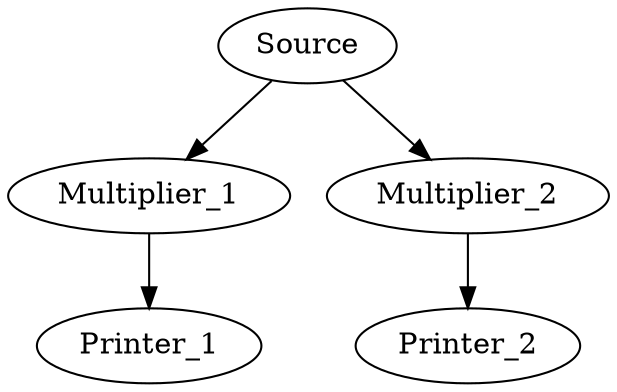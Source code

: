 digraph test {
    
    Source -> {Multiplier_1 Multiplier_2}
    Multiplier_1 -> Printer_1
    Multiplier_2 -> Printer_2
    
}
